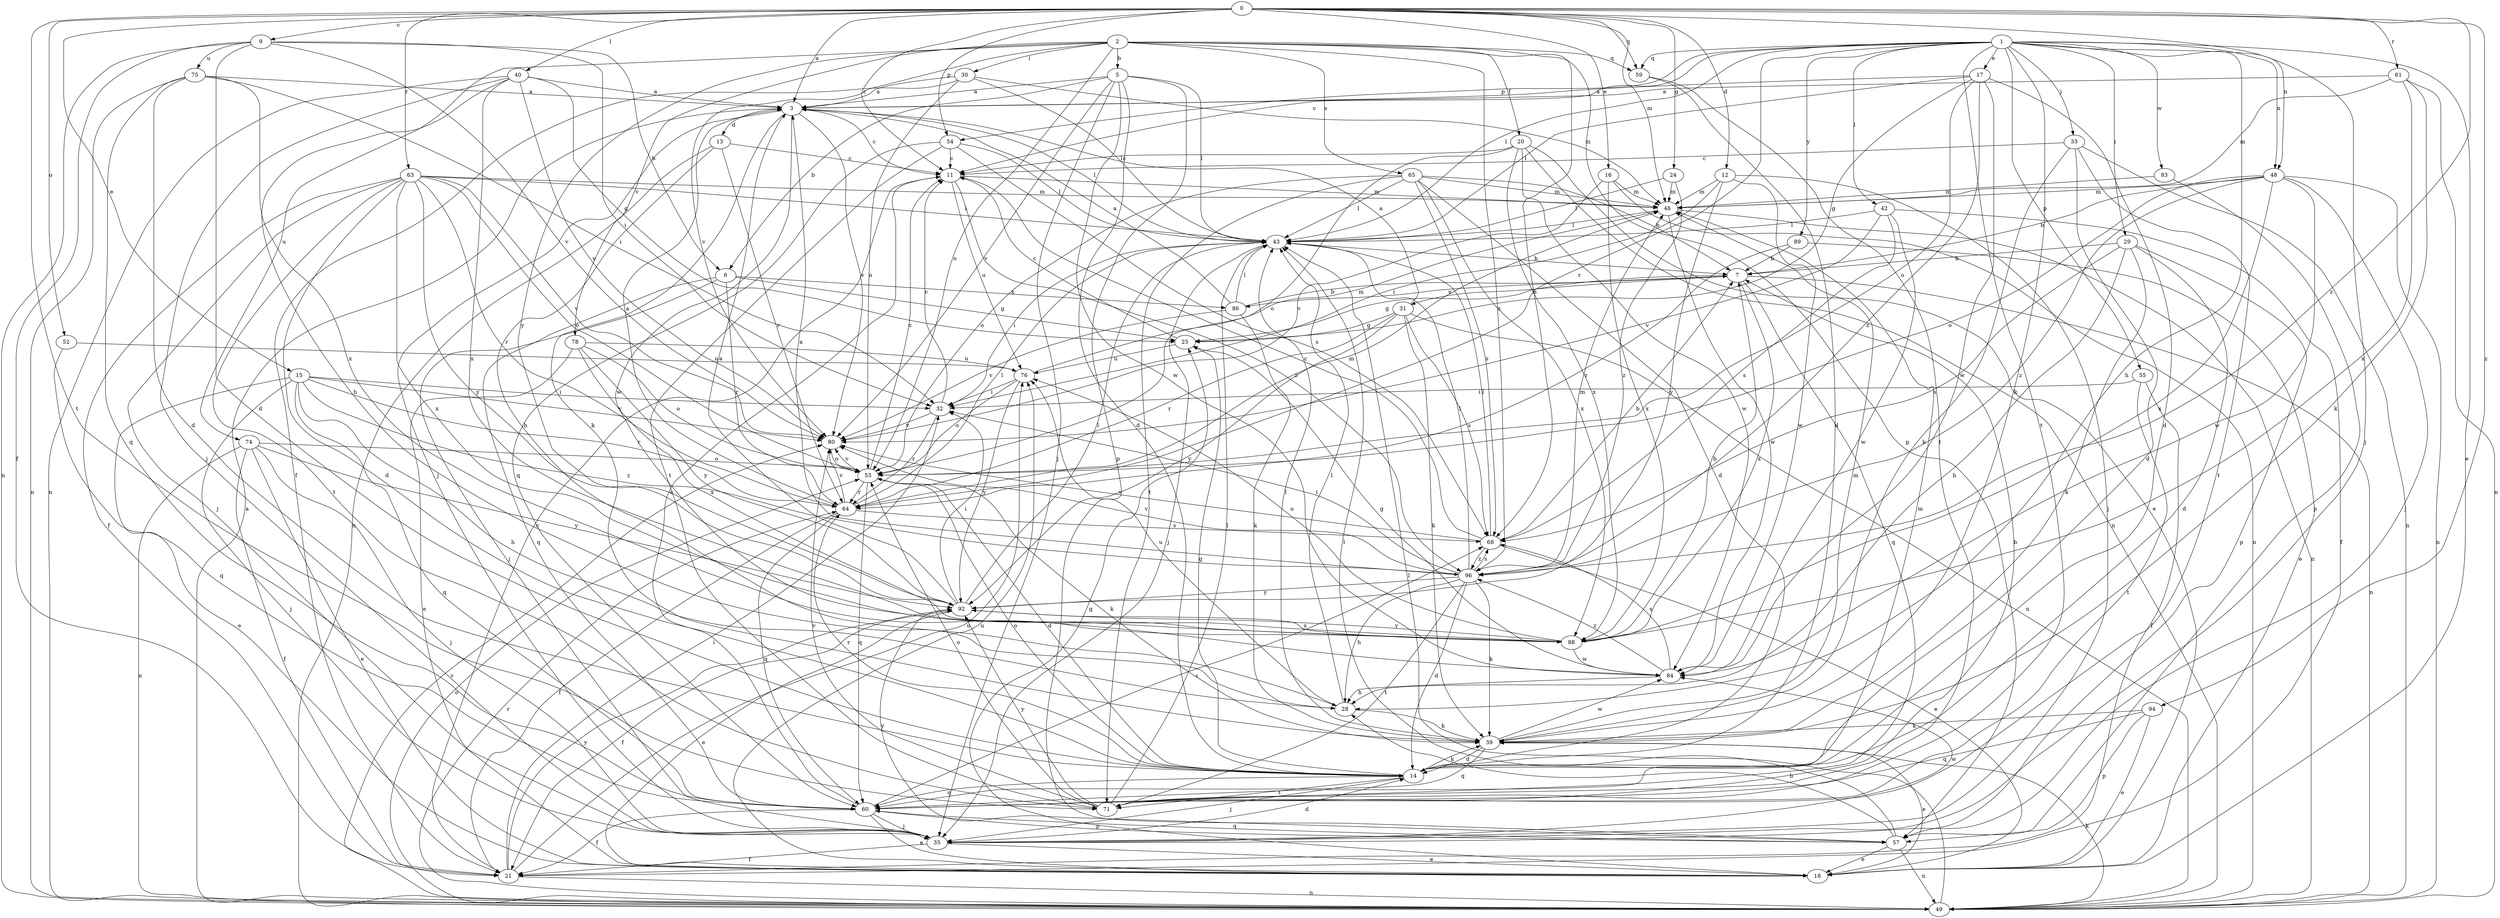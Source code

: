 strict digraph  {
0;
1;
2;
3;
5;
6;
7;
9;
11;
12;
13;
14;
15;
16;
17;
18;
20;
21;
24;
25;
28;
29;
30;
31;
32;
33;
35;
39;
40;
42;
43;
46;
48;
49;
52;
53;
54;
55;
57;
59;
60;
61;
63;
64;
65;
68;
71;
74;
75;
76;
78;
80;
83;
84;
86;
88;
89;
92;
94;
96;
0 -> 3  [label=a];
0 -> 9  [label=c];
0 -> 11  [label=c];
0 -> 12  [label=d];
0 -> 15  [label=e];
0 -> 16  [label=e];
0 -> 24  [label=g];
0 -> 40  [label=l];
0 -> 46  [label=m];
0 -> 48  [label=n];
0 -> 52  [label=o];
0 -> 54  [label=p];
0 -> 59  [label=q];
0 -> 61  [label=r];
0 -> 63  [label=r];
0 -> 71  [label=t];
0 -> 94  [label=z];
0 -> 96  [label=z];
1 -> 11  [label=c];
1 -> 17  [label=e];
1 -> 18  [label=e];
1 -> 28  [label=h];
1 -> 29  [label=i];
1 -> 33  [label=j];
1 -> 35  [label=j];
1 -> 39  [label=k];
1 -> 42  [label=l];
1 -> 43  [label=l];
1 -> 48  [label=n];
1 -> 54  [label=p];
1 -> 55  [label=p];
1 -> 59  [label=q];
1 -> 64  [label=r];
1 -> 71  [label=t];
1 -> 83  [label=w];
1 -> 89  [label=y];
2 -> 5  [label=b];
2 -> 20  [label=f];
2 -> 30  [label=i];
2 -> 53  [label=o];
2 -> 57  [label=p];
2 -> 59  [label=q];
2 -> 65  [label=s];
2 -> 68  [label=s];
2 -> 74  [label=u];
2 -> 78  [label=v];
2 -> 80  [label=v];
2 -> 92  [label=y];
2 -> 96  [label=z];
3 -> 11  [label=c];
3 -> 13  [label=d];
3 -> 35  [label=j];
3 -> 39  [label=k];
3 -> 43  [label=l];
3 -> 80  [label=v];
3 -> 84  [label=w];
5 -> 3  [label=a];
5 -> 6  [label=b];
5 -> 14  [label=d];
5 -> 35  [label=j];
5 -> 43  [label=l];
5 -> 57  [label=p];
5 -> 80  [label=v];
5 -> 84  [label=w];
6 -> 25  [label=g];
6 -> 35  [label=j];
6 -> 60  [label=q];
6 -> 64  [label=r];
6 -> 86  [label=x];
7 -> 25  [label=g];
7 -> 31  [label=i];
7 -> 49  [label=n];
7 -> 60  [label=q];
7 -> 86  [label=x];
7 -> 88  [label=x];
9 -> 6  [label=b];
9 -> 14  [label=d];
9 -> 21  [label=f];
9 -> 32  [label=i];
9 -> 49  [label=n];
9 -> 75  [label=u];
9 -> 80  [label=v];
11 -> 46  [label=m];
11 -> 76  [label=u];
11 -> 96  [label=z];
12 -> 32  [label=i];
12 -> 35  [label=j];
12 -> 46  [label=m];
12 -> 84  [label=w];
12 -> 92  [label=y];
13 -> 11  [label=c];
13 -> 28  [label=h];
13 -> 49  [label=n];
13 -> 64  [label=r];
14 -> 25  [label=g];
14 -> 35  [label=j];
14 -> 39  [label=k];
14 -> 53  [label=o];
14 -> 60  [label=q];
14 -> 64  [label=r];
14 -> 71  [label=t];
15 -> 18  [label=e];
15 -> 28  [label=h];
15 -> 32  [label=i];
15 -> 35  [label=j];
15 -> 60  [label=q];
15 -> 64  [label=r];
15 -> 80  [label=v];
15 -> 96  [label=z];
16 -> 46  [label=m];
16 -> 49  [label=n];
16 -> 80  [label=v];
16 -> 88  [label=x];
17 -> 3  [label=a];
17 -> 14  [label=d];
17 -> 25  [label=g];
17 -> 43  [label=l];
17 -> 53  [label=o];
17 -> 84  [label=w];
17 -> 96  [label=z];
18 -> 25  [label=g];
18 -> 76  [label=u];
20 -> 11  [label=c];
20 -> 18  [label=e];
20 -> 49  [label=n];
20 -> 53  [label=o];
20 -> 84  [label=w];
20 -> 88  [label=x];
21 -> 11  [label=c];
21 -> 32  [label=i];
21 -> 49  [label=n];
21 -> 76  [label=u];
21 -> 92  [label=y];
24 -> 43  [label=l];
24 -> 46  [label=m];
24 -> 96  [label=z];
25 -> 11  [label=c];
25 -> 76  [label=u];
28 -> 39  [label=k];
28 -> 43  [label=l];
28 -> 76  [label=u];
29 -> 7  [label=b];
29 -> 14  [label=d];
29 -> 28  [label=h];
29 -> 39  [label=k];
29 -> 57  [label=p];
29 -> 68  [label=s];
30 -> 3  [label=a];
30 -> 21  [label=f];
30 -> 43  [label=l];
30 -> 46  [label=m];
30 -> 53  [label=o];
31 -> 3  [label=a];
31 -> 25  [label=g];
31 -> 39  [label=k];
31 -> 49  [label=n];
31 -> 64  [label=r];
31 -> 68  [label=s];
31 -> 92  [label=y];
32 -> 11  [label=c];
32 -> 64  [label=r];
32 -> 80  [label=v];
33 -> 11  [label=c];
33 -> 14  [label=d];
33 -> 39  [label=k];
33 -> 49  [label=n];
33 -> 71  [label=t];
35 -> 14  [label=d];
35 -> 18  [label=e];
35 -> 21  [label=f];
35 -> 84  [label=w];
39 -> 14  [label=d];
39 -> 18  [label=e];
39 -> 43  [label=l];
39 -> 46  [label=m];
39 -> 60  [label=q];
39 -> 84  [label=w];
40 -> 3  [label=a];
40 -> 25  [label=g];
40 -> 28  [label=h];
40 -> 35  [label=j];
40 -> 49  [label=n];
40 -> 80  [label=v];
40 -> 88  [label=x];
42 -> 21  [label=f];
42 -> 43  [label=l];
42 -> 68  [label=s];
42 -> 80  [label=v];
42 -> 84  [label=w];
43 -> 7  [label=b];
43 -> 32  [label=i];
43 -> 35  [label=j];
46 -> 43  [label=l];
46 -> 49  [label=n];
46 -> 84  [label=w];
48 -> 7  [label=b];
48 -> 35  [label=j];
48 -> 46  [label=m];
48 -> 49  [label=n];
48 -> 53  [label=o];
48 -> 84  [label=w];
48 -> 88  [label=x];
48 -> 96  [label=z];
49 -> 3  [label=a];
49 -> 39  [label=k];
49 -> 43  [label=l];
49 -> 53  [label=o];
49 -> 64  [label=r];
49 -> 80  [label=v];
52 -> 60  [label=q];
52 -> 76  [label=u];
53 -> 11  [label=c];
53 -> 14  [label=d];
53 -> 39  [label=k];
53 -> 60  [label=q];
53 -> 64  [label=r];
53 -> 80  [label=v];
54 -> 11  [label=c];
54 -> 43  [label=l];
54 -> 60  [label=q];
54 -> 68  [label=s];
54 -> 71  [label=t];
55 -> 21  [label=f];
55 -> 32  [label=i];
55 -> 71  [label=t];
57 -> 18  [label=e];
57 -> 28  [label=h];
57 -> 43  [label=l];
57 -> 49  [label=n];
57 -> 60  [label=q];
57 -> 92  [label=y];
59 -> 14  [label=d];
59 -> 71  [label=t];
60 -> 7  [label=b];
60 -> 11  [label=c];
60 -> 18  [label=e];
60 -> 21  [label=f];
60 -> 35  [label=j];
60 -> 46  [label=m];
60 -> 57  [label=p];
60 -> 68  [label=s];
61 -> 3  [label=a];
61 -> 39  [label=k];
61 -> 46  [label=m];
61 -> 49  [label=n];
61 -> 88  [label=x];
63 -> 14  [label=d];
63 -> 21  [label=f];
63 -> 35  [label=j];
63 -> 43  [label=l];
63 -> 46  [label=m];
63 -> 53  [label=o];
63 -> 64  [label=r];
63 -> 71  [label=t];
63 -> 80  [label=v];
63 -> 88  [label=x];
63 -> 92  [label=y];
64 -> 3  [label=a];
64 -> 21  [label=f];
64 -> 43  [label=l];
64 -> 46  [label=m];
64 -> 60  [label=q];
64 -> 68  [label=s];
64 -> 80  [label=v];
65 -> 7  [label=b];
65 -> 14  [label=d];
65 -> 43  [label=l];
65 -> 46  [label=m];
65 -> 53  [label=o];
65 -> 68  [label=s];
65 -> 71  [label=t];
65 -> 88  [label=x];
68 -> 7  [label=b];
68 -> 11  [label=c];
68 -> 18  [label=e];
68 -> 43  [label=l];
68 -> 80  [label=v];
68 -> 96  [label=z];
71 -> 43  [label=l];
71 -> 53  [label=o];
71 -> 80  [label=v];
71 -> 92  [label=y];
74 -> 18  [label=e];
74 -> 21  [label=f];
74 -> 35  [label=j];
74 -> 49  [label=n];
74 -> 53  [label=o];
74 -> 92  [label=y];
75 -> 3  [label=a];
75 -> 14  [label=d];
75 -> 32  [label=i];
75 -> 49  [label=n];
75 -> 60  [label=q];
75 -> 88  [label=x];
76 -> 32  [label=i];
76 -> 46  [label=m];
76 -> 53  [label=o];
76 -> 92  [label=y];
78 -> 18  [label=e];
78 -> 53  [label=o];
78 -> 76  [label=u];
78 -> 88  [label=x];
78 -> 92  [label=y];
80 -> 53  [label=o];
83 -> 46  [label=m];
83 -> 57  [label=p];
84 -> 25  [label=g];
84 -> 28  [label=h];
84 -> 68  [label=s];
84 -> 96  [label=z];
86 -> 3  [label=a];
86 -> 7  [label=b];
86 -> 39  [label=k];
86 -> 43  [label=l];
86 -> 80  [label=v];
88 -> 7  [label=b];
88 -> 76  [label=u];
88 -> 84  [label=w];
88 -> 92  [label=y];
89 -> 7  [label=b];
89 -> 18  [label=e];
89 -> 64  [label=r];
92 -> 3  [label=a];
92 -> 18  [label=e];
92 -> 21  [label=f];
92 -> 32  [label=i];
92 -> 43  [label=l];
92 -> 88  [label=x];
94 -> 18  [label=e];
94 -> 39  [label=k];
94 -> 57  [label=p];
94 -> 60  [label=q];
96 -> 3  [label=a];
96 -> 14  [label=d];
96 -> 28  [label=h];
96 -> 32  [label=i];
96 -> 39  [label=k];
96 -> 43  [label=l];
96 -> 46  [label=m];
96 -> 68  [label=s];
96 -> 71  [label=t];
96 -> 80  [label=v];
96 -> 92  [label=y];
}
